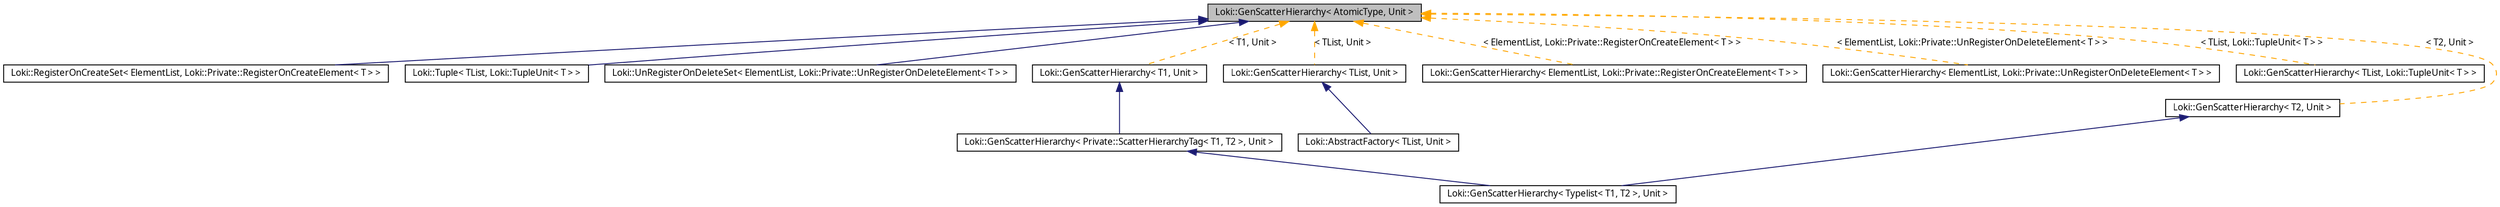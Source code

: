 digraph G
{
  bgcolor="transparent";
  edge [fontname="FreeSans.ttf",fontsize=10,labelfontname="FreeSans.ttf",labelfontsize=10];
  node [fontname="FreeSans.ttf",fontsize=10,shape=record];
  Node1 [label="Loki::GenScatterHierarchy\< AtomicType, Unit \>",height=0.2,width=0.4,color="black", fillcolor="grey75", style="filled" fontcolor="black"];
  Node1 -> Node2 [dir=back,color="midnightblue",fontsize=10,style="solid",fontname="FreeSans.ttf"];
  Node2 [label="Loki::RegisterOnCreateSet\< ElementList, Loki::Private::RegisterOnCreateElement\< T \> \>",height=0.2,width=0.4,color="black",URL="$a00490.html"];
  Node1 -> Node3 [dir=back,color="midnightblue",fontsize=10,style="solid",fontname="FreeSans.ttf"];
  Node3 [label="Loki::Tuple\< TList, Loki::TupleUnit\< T \> \>",height=0.2,width=0.4,color="black",URL="$a00542.html"];
  Node1 -> Node4 [dir=back,color="midnightblue",fontsize=10,style="solid",fontname="FreeSans.ttf"];
  Node4 [label="Loki::UnRegisterOnDeleteSet\< ElementList, Loki::Private::UnRegisterOnDeleteElement\< T \> \>",height=0.2,width=0.4,color="black",URL="$a00558.html"];
  Node1 -> Node5 [dir=back,color="orange",fontsize=10,style="dashed",label="\< T1, Unit \>",fontname="FreeSans.ttf"];
  Node5 [label="Loki::GenScatterHierarchy\< T1, Unit \>",height=0.2,width=0.4,color="black",URL="$a00199.html"];
  Node5 -> Node6 [dir=back,color="midnightblue",fontsize=10,style="solid",fontname="FreeSans.ttf"];
  Node6 [label="Loki::GenScatterHierarchy\< Private::ScatterHierarchyTag\< T1, T2 \>, Unit \>",height=0.2,width=0.4,color="black",URL="$a00201.html"];
  Node6 -> Node7 [dir=back,color="midnightblue",fontsize=10,style="solid",fontname="FreeSans.ttf"];
  Node7 [label="Loki::GenScatterHierarchy\< Typelist\< T1, T2 \>, Unit \>",height=0.2,width=0.4,color="black",URL="$a00202.html"];
  Node1 -> Node8 [dir=back,color="orange",fontsize=10,style="dashed",label="\< TList, Unit \>",fontname="FreeSans.ttf"];
  Node8 [label="Loki::GenScatterHierarchy\< TList, Unit \>",height=0.2,width=0.4,color="black",URL="$a00199.html"];
  Node8 -> Node9 [dir=back,color="midnightblue",fontsize=10,style="solid",fontname="FreeSans.ttf"];
  Node9 [label="Loki::AbstractFactory\< TList, Unit \>",height=0.2,width=0.4,color="black",URL="$a00001.html"];
  Node1 -> Node10 [dir=back,color="orange",fontsize=10,style="dashed",label="\< ElementList, Loki::Private::RegisterOnCreateElement\< T \> \>",fontname="FreeSans.ttf"];
  Node10 [label="Loki::GenScatterHierarchy\< ElementList, Loki::Private::RegisterOnCreateElement\< T \> \>",height=0.2,width=0.4,color="black",URL="$a00199.html"];
  Node1 -> Node11 [dir=back,color="orange",fontsize=10,style="dashed",label="\< ElementList, Loki::Private::UnRegisterOnDeleteElement\< T \> \>",fontname="FreeSans.ttf"];
  Node11 [label="Loki::GenScatterHierarchy\< ElementList, Loki::Private::UnRegisterOnDeleteElement\< T \> \>",height=0.2,width=0.4,color="black",URL="$a00199.html"];
  Node1 -> Node12 [dir=back,color="orange",fontsize=10,style="dashed",label="\< TList, Loki::TupleUnit\< T \> \>",fontname="FreeSans.ttf"];
  Node12 [label="Loki::GenScatterHierarchy\< TList, Loki::TupleUnit\< T \> \>",height=0.2,width=0.4,color="black",URL="$a00199.html"];
  Node1 -> Node13 [dir=back,color="orange",fontsize=10,style="dashed",label="\< T2, Unit \>",fontname="FreeSans.ttf"];
  Node13 [label="Loki::GenScatterHierarchy\< T2, Unit \>",height=0.2,width=0.4,color="black",URL="$a00199.html"];
  Node13 -> Node7 [dir=back,color="midnightblue",fontsize=10,style="solid",fontname="FreeSans.ttf"];
}
